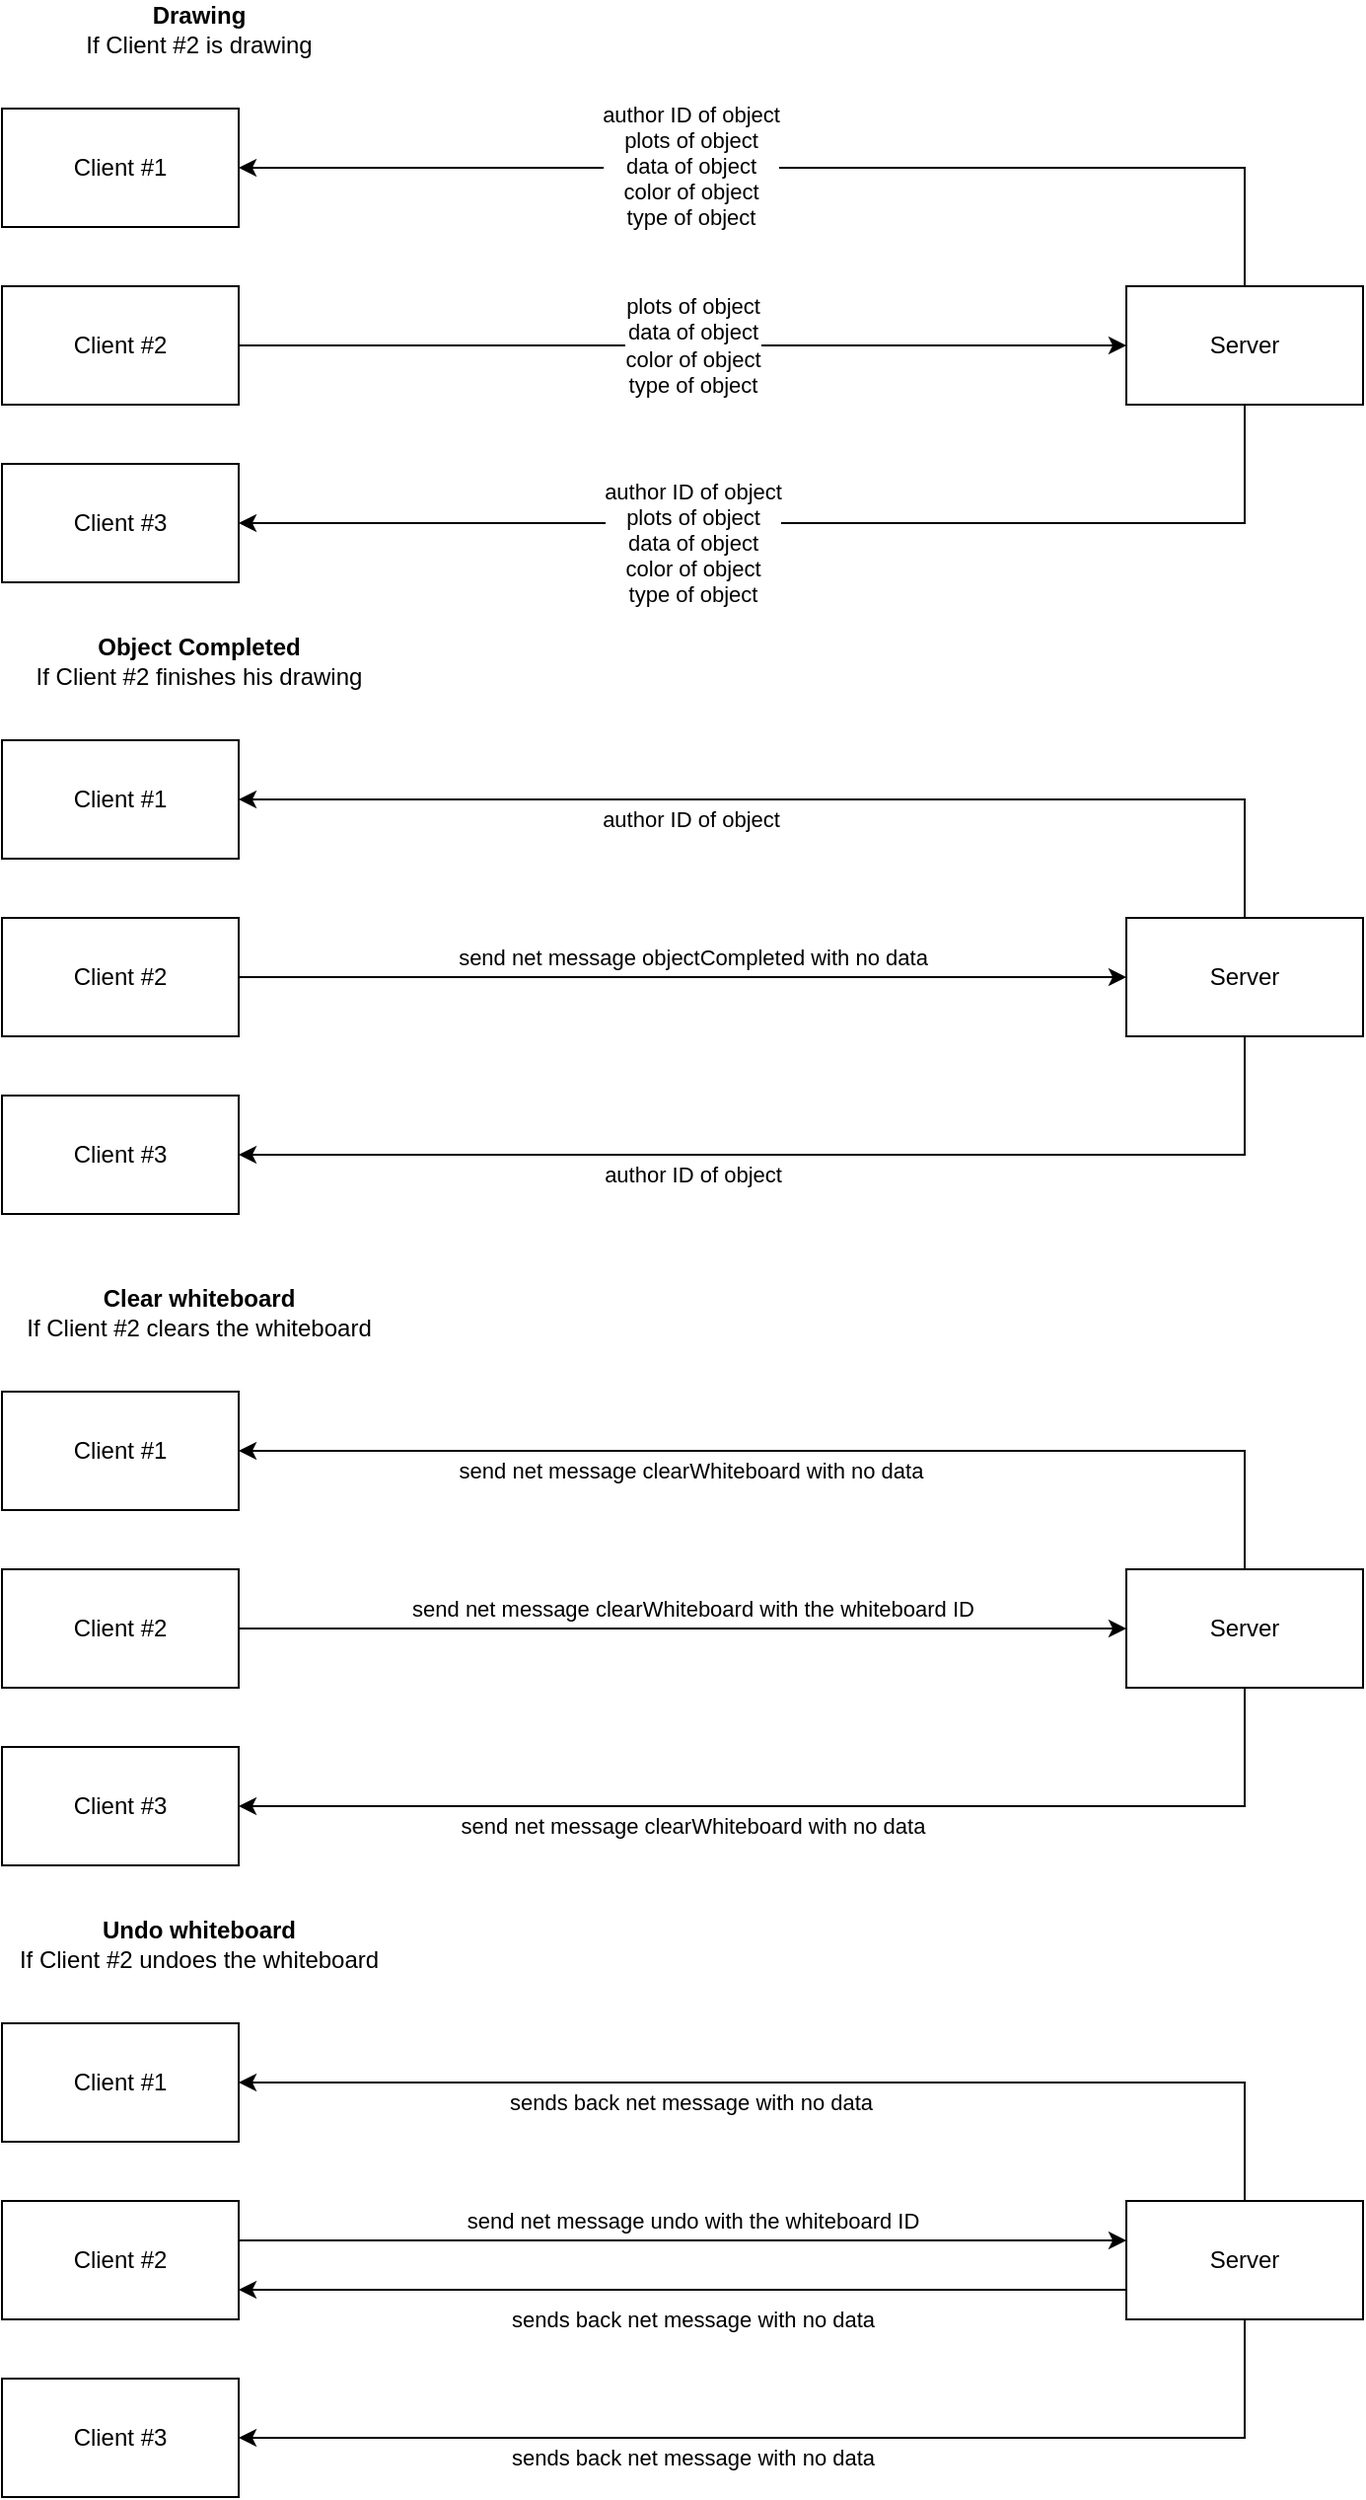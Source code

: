<mxfile version="14.0.1" type="device"><diagram id="7vtMx08SWRLHqpXmnaJ4" name="Page-1"><mxGraphModel dx="1422" dy="794" grid="1" gridSize="10" guides="1" tooltips="1" connect="1" arrows="1" fold="1" page="1" pageScale="1" pageWidth="827" pageHeight="1169" math="0" shadow="0"><root><mxCell id="0"/><mxCell id="1" parent="0"/><mxCell id="TGdmbeEFeqsmtiW-QAOJ-1" value="&lt;b&gt;Drawing&lt;/b&gt;&lt;br&gt;If Client #2 is drawing" style="text;html=1;strokeColor=none;fillColor=none;align=center;verticalAlign=middle;whiteSpace=wrap;rounded=0;" parent="1" vertex="1"><mxGeometry x="40" y="30" width="200" height="20" as="geometry"/></mxCell><mxCell id="TGdmbeEFeqsmtiW-QAOJ-4" style="edgeStyle=orthogonalEdgeStyle;rounded=0;orthogonalLoop=1;jettySize=auto;html=1;exitX=1;exitY=0.5;exitDx=0;exitDy=0;entryX=0;entryY=0.5;entryDx=0;entryDy=0;" parent="1" source="TGdmbeEFeqsmtiW-QAOJ-2" target="TGdmbeEFeqsmtiW-QAOJ-3" edge="1"><mxGeometry relative="1" as="geometry"/></mxCell><mxCell id="TGdmbeEFeqsmtiW-QAOJ-9" value="plots of object&lt;br&gt;data of object&lt;br&gt;color of object&lt;br&gt;type of object" style="edgeLabel;html=1;align=center;verticalAlign=middle;resizable=0;points=[];" parent="TGdmbeEFeqsmtiW-QAOJ-4" vertex="1" connectable="0"><mxGeometry x="-0.231" y="4" relative="1" as="geometry"><mxPoint x="57" y="4" as="offset"/></mxGeometry></mxCell><mxCell id="TGdmbeEFeqsmtiW-QAOJ-2" value="Client #2" style="rounded=0;whiteSpace=wrap;html=1;" parent="1" vertex="1"><mxGeometry x="40" y="170" width="120" height="60" as="geometry"/></mxCell><mxCell id="TGdmbeEFeqsmtiW-QAOJ-7" style="edgeStyle=orthogonalEdgeStyle;rounded=0;orthogonalLoop=1;jettySize=auto;html=1;exitX=0.5;exitY=0;exitDx=0;exitDy=0;entryX=1;entryY=0.5;entryDx=0;entryDy=0;" parent="1" source="TGdmbeEFeqsmtiW-QAOJ-3" target="TGdmbeEFeqsmtiW-QAOJ-5" edge="1"><mxGeometry relative="1" as="geometry"/></mxCell><mxCell id="TGdmbeEFeqsmtiW-QAOJ-10" value="author ID of object&lt;br&gt;plots of object&lt;br&gt;data of object&lt;br&gt;color of object&lt;br&gt;type of object" style="edgeLabel;html=1;align=center;verticalAlign=middle;resizable=0;points=[];" parent="TGdmbeEFeqsmtiW-QAOJ-7" vertex="1" connectable="0"><mxGeometry x="0.197" y="-1" relative="1" as="geometry"><mxPoint as="offset"/></mxGeometry></mxCell><mxCell id="TGdmbeEFeqsmtiW-QAOJ-8" style="edgeStyle=orthogonalEdgeStyle;rounded=0;orthogonalLoop=1;jettySize=auto;html=1;exitX=0.5;exitY=1;exitDx=0;exitDy=0;entryX=1;entryY=0.5;entryDx=0;entryDy=0;" parent="1" source="TGdmbeEFeqsmtiW-QAOJ-3" target="TGdmbeEFeqsmtiW-QAOJ-6" edge="1"><mxGeometry relative="1" as="geometry"/></mxCell><mxCell id="TGdmbeEFeqsmtiW-QAOJ-11" value="author ID of object&lt;br&gt;plots of object&lt;br&gt;data of object&lt;br&gt;color of object&lt;br&gt;type of object" style="edgeLabel;html=1;align=center;verticalAlign=middle;resizable=0;points=[];" parent="TGdmbeEFeqsmtiW-QAOJ-8" vertex="1" connectable="0"><mxGeometry x="0.253" y="2" relative="1" as="geometry"><mxPoint x="17" y="8" as="offset"/></mxGeometry></mxCell><mxCell id="TGdmbeEFeqsmtiW-QAOJ-3" value="Server" style="rounded=0;whiteSpace=wrap;html=1;" parent="1" vertex="1"><mxGeometry x="610" y="170" width="120" height="60" as="geometry"/></mxCell><mxCell id="TGdmbeEFeqsmtiW-QAOJ-5" value="Client #1" style="rounded=0;whiteSpace=wrap;html=1;" parent="1" vertex="1"><mxGeometry x="40" y="80" width="120" height="60" as="geometry"/></mxCell><mxCell id="TGdmbeEFeqsmtiW-QAOJ-6" value="Client #3" style="rounded=0;whiteSpace=wrap;html=1;" parent="1" vertex="1"><mxGeometry x="40" y="260" width="120" height="60" as="geometry"/></mxCell><mxCell id="TGdmbeEFeqsmtiW-QAOJ-12" value="&lt;b&gt;Object Completed&lt;/b&gt;&lt;br&gt;If Client #2 finishes his drawing" style="text;html=1;strokeColor=none;fillColor=none;align=center;verticalAlign=middle;whiteSpace=wrap;rounded=0;" parent="1" vertex="1"><mxGeometry x="40" y="350" width="200" height="20" as="geometry"/></mxCell><mxCell id="TGdmbeEFeqsmtiW-QAOJ-13" style="edgeStyle=orthogonalEdgeStyle;rounded=0;orthogonalLoop=1;jettySize=auto;html=1;exitX=1;exitY=0.5;exitDx=0;exitDy=0;entryX=0;entryY=0.5;entryDx=0;entryDy=0;" parent="1" source="TGdmbeEFeqsmtiW-QAOJ-15" target="TGdmbeEFeqsmtiW-QAOJ-20" edge="1"><mxGeometry relative="1" as="geometry"/></mxCell><mxCell id="TGdmbeEFeqsmtiW-QAOJ-14" value="send net message objectCompleted with no data" style="edgeLabel;html=1;align=center;verticalAlign=middle;resizable=0;points=[];" parent="TGdmbeEFeqsmtiW-QAOJ-13" vertex="1" connectable="0"><mxGeometry x="-0.231" y="4" relative="1" as="geometry"><mxPoint x="57" y="-6" as="offset"/></mxGeometry></mxCell><mxCell id="TGdmbeEFeqsmtiW-QAOJ-15" value="Client #2" style="rounded=0;whiteSpace=wrap;html=1;" parent="1" vertex="1"><mxGeometry x="40" y="490" width="120" height="60" as="geometry"/></mxCell><mxCell id="TGdmbeEFeqsmtiW-QAOJ-16" style="edgeStyle=orthogonalEdgeStyle;rounded=0;orthogonalLoop=1;jettySize=auto;html=1;exitX=0.5;exitY=0;exitDx=0;exitDy=0;entryX=1;entryY=0.5;entryDx=0;entryDy=0;" parent="1" source="TGdmbeEFeqsmtiW-QAOJ-20" target="TGdmbeEFeqsmtiW-QAOJ-21" edge="1"><mxGeometry relative="1" as="geometry"/></mxCell><mxCell id="TGdmbeEFeqsmtiW-QAOJ-17" value="author ID of object" style="edgeLabel;html=1;align=center;verticalAlign=middle;resizable=0;points=[];" parent="TGdmbeEFeqsmtiW-QAOJ-16" vertex="1" connectable="0"><mxGeometry x="0.197" y="-1" relative="1" as="geometry"><mxPoint y="11" as="offset"/></mxGeometry></mxCell><mxCell id="TGdmbeEFeqsmtiW-QAOJ-18" style="edgeStyle=orthogonalEdgeStyle;rounded=0;orthogonalLoop=1;jettySize=auto;html=1;exitX=0.5;exitY=1;exitDx=0;exitDy=0;entryX=1;entryY=0.5;entryDx=0;entryDy=0;" parent="1" source="TGdmbeEFeqsmtiW-QAOJ-20" target="TGdmbeEFeqsmtiW-QAOJ-22" edge="1"><mxGeometry relative="1" as="geometry"/></mxCell><mxCell id="TGdmbeEFeqsmtiW-QAOJ-19" value="author ID of object" style="edgeLabel;html=1;align=center;verticalAlign=middle;resizable=0;points=[];" parent="TGdmbeEFeqsmtiW-QAOJ-18" vertex="1" connectable="0"><mxGeometry x="0.253" y="2" relative="1" as="geometry"><mxPoint x="17" y="8" as="offset"/></mxGeometry></mxCell><mxCell id="TGdmbeEFeqsmtiW-QAOJ-20" value="Server" style="rounded=0;whiteSpace=wrap;html=1;" parent="1" vertex="1"><mxGeometry x="610" y="490" width="120" height="60" as="geometry"/></mxCell><mxCell id="TGdmbeEFeqsmtiW-QAOJ-21" value="Client #1" style="rounded=0;whiteSpace=wrap;html=1;" parent="1" vertex="1"><mxGeometry x="40" y="400" width="120" height="60" as="geometry"/></mxCell><mxCell id="TGdmbeEFeqsmtiW-QAOJ-22" value="Client #3" style="rounded=0;whiteSpace=wrap;html=1;" parent="1" vertex="1"><mxGeometry x="40" y="580" width="120" height="60" as="geometry"/></mxCell><mxCell id="TGdmbeEFeqsmtiW-QAOJ-25" value="&lt;b&gt;Clear whiteboard&lt;/b&gt;&lt;br&gt;If Client #2 clears the whiteboard" style="text;html=1;strokeColor=none;fillColor=none;align=center;verticalAlign=middle;whiteSpace=wrap;rounded=0;" parent="1" vertex="1"><mxGeometry x="40" y="680" width="200" height="20" as="geometry"/></mxCell><mxCell id="TGdmbeEFeqsmtiW-QAOJ-26" style="edgeStyle=orthogonalEdgeStyle;rounded=0;orthogonalLoop=1;jettySize=auto;html=1;exitX=1;exitY=0.5;exitDx=0;exitDy=0;entryX=0;entryY=0.25;entryDx=0;entryDy=0;" parent="1" source="TGdmbeEFeqsmtiW-QAOJ-28" edge="1"><mxGeometry relative="1" as="geometry"><mxPoint x="160" y="850" as="sourcePoint"/><mxPoint x="610" y="850" as="targetPoint"/></mxGeometry></mxCell><mxCell id="TGdmbeEFeqsmtiW-QAOJ-27" value="send net message clearWhiteboard with the whiteboard ID" style="edgeLabel;html=1;align=center;verticalAlign=middle;resizable=0;points=[];" parent="TGdmbeEFeqsmtiW-QAOJ-26" vertex="1" connectable="0"><mxGeometry x="-0.231" y="4" relative="1" as="geometry"><mxPoint x="57" y="-6" as="offset"/></mxGeometry></mxCell><mxCell id="TGdmbeEFeqsmtiW-QAOJ-28" value="Client #2" style="rounded=0;whiteSpace=wrap;html=1;" parent="1" vertex="1"><mxGeometry x="40" y="820" width="120" height="60" as="geometry"/></mxCell><mxCell id="TGdmbeEFeqsmtiW-QAOJ-29" style="edgeStyle=orthogonalEdgeStyle;rounded=0;orthogonalLoop=1;jettySize=auto;html=1;exitX=0.5;exitY=0;exitDx=0;exitDy=0;entryX=1;entryY=0.5;entryDx=0;entryDy=0;" parent="1" source="TGdmbeEFeqsmtiW-QAOJ-33" target="TGdmbeEFeqsmtiW-QAOJ-34" edge="1"><mxGeometry relative="1" as="geometry"/></mxCell><mxCell id="TGdmbeEFeqsmtiW-QAOJ-30" value="send net message clearWhiteboard with no data" style="edgeLabel;html=1;align=center;verticalAlign=middle;resizable=0;points=[];" parent="TGdmbeEFeqsmtiW-QAOJ-29" vertex="1" connectable="0"><mxGeometry x="0.197" y="-1" relative="1" as="geometry"><mxPoint y="11" as="offset"/></mxGeometry></mxCell><mxCell id="TGdmbeEFeqsmtiW-QAOJ-31" style="edgeStyle=orthogonalEdgeStyle;rounded=0;orthogonalLoop=1;jettySize=auto;html=1;exitX=0.5;exitY=1;exitDx=0;exitDy=0;entryX=1;entryY=0.5;entryDx=0;entryDy=0;" parent="1" source="TGdmbeEFeqsmtiW-QAOJ-33" target="TGdmbeEFeqsmtiW-QAOJ-35" edge="1"><mxGeometry relative="1" as="geometry"/></mxCell><mxCell id="TGdmbeEFeqsmtiW-QAOJ-32" value="send net message clearWhiteboard with no data" style="edgeLabel;html=1;align=center;verticalAlign=middle;resizable=0;points=[];" parent="TGdmbeEFeqsmtiW-QAOJ-31" vertex="1" connectable="0"><mxGeometry x="0.253" y="2" relative="1" as="geometry"><mxPoint x="17" y="8" as="offset"/></mxGeometry></mxCell><mxCell id="TGdmbeEFeqsmtiW-QAOJ-33" value="Server" style="rounded=0;whiteSpace=wrap;html=1;" parent="1" vertex="1"><mxGeometry x="610" y="820" width="120" height="60" as="geometry"/></mxCell><mxCell id="TGdmbeEFeqsmtiW-QAOJ-34" value="Client #1" style="rounded=0;whiteSpace=wrap;html=1;" parent="1" vertex="1"><mxGeometry x="40" y="730" width="120" height="60" as="geometry"/></mxCell><mxCell id="TGdmbeEFeqsmtiW-QAOJ-35" value="Client #3" style="rounded=0;whiteSpace=wrap;html=1;" parent="1" vertex="1"><mxGeometry x="40" y="910" width="120" height="60" as="geometry"/></mxCell><mxCell id="TGdmbeEFeqsmtiW-QAOJ-50" value="&lt;b&gt;Undo whiteboard&lt;/b&gt;&lt;br&gt;If Client #2 undoes the whiteboard" style="text;html=1;strokeColor=none;fillColor=none;align=center;verticalAlign=middle;whiteSpace=wrap;rounded=0;" parent="1" vertex="1"><mxGeometry x="40" y="1000" width="200" height="20" as="geometry"/></mxCell><mxCell id="TGdmbeEFeqsmtiW-QAOJ-51" style="edgeStyle=orthogonalEdgeStyle;rounded=0;orthogonalLoop=1;jettySize=auto;html=1;exitX=1;exitY=0.5;exitDx=0;exitDy=0;entryX=0;entryY=0.25;entryDx=0;entryDy=0;" parent="1" edge="1"><mxGeometry relative="1" as="geometry"><mxPoint x="160" y="1160" as="sourcePoint"/><mxPoint x="610" y="1160" as="targetPoint"/></mxGeometry></mxCell><mxCell id="TGdmbeEFeqsmtiW-QAOJ-52" value="send net message undo with the whiteboard ID" style="edgeLabel;html=1;align=center;verticalAlign=middle;resizable=0;points=[];" parent="TGdmbeEFeqsmtiW-QAOJ-51" vertex="1" connectable="0"><mxGeometry x="-0.231" y="4" relative="1" as="geometry"><mxPoint x="57" y="-6" as="offset"/></mxGeometry></mxCell><mxCell id="TGdmbeEFeqsmtiW-QAOJ-53" value="Client #2" style="rounded=0;whiteSpace=wrap;html=1;" parent="1" vertex="1"><mxGeometry x="40" y="1140" width="120" height="60" as="geometry"/></mxCell><mxCell id="TGdmbeEFeqsmtiW-QAOJ-54" style="edgeStyle=orthogonalEdgeStyle;rounded=0;orthogonalLoop=1;jettySize=auto;html=1;exitX=0.5;exitY=0;exitDx=0;exitDy=0;entryX=1;entryY=0.5;entryDx=0;entryDy=0;" parent="1" source="TGdmbeEFeqsmtiW-QAOJ-58" target="TGdmbeEFeqsmtiW-QAOJ-59" edge="1"><mxGeometry relative="1" as="geometry"/></mxCell><mxCell id="TGdmbeEFeqsmtiW-QAOJ-55" value="sends back net message with no data" style="edgeLabel;html=1;align=center;verticalAlign=middle;resizable=0;points=[];" parent="TGdmbeEFeqsmtiW-QAOJ-54" vertex="1" connectable="0"><mxGeometry x="0.197" y="-1" relative="1" as="geometry"><mxPoint y="11" as="offset"/></mxGeometry></mxCell><mxCell id="TGdmbeEFeqsmtiW-QAOJ-56" style="edgeStyle=orthogonalEdgeStyle;rounded=0;orthogonalLoop=1;jettySize=auto;html=1;exitX=0.5;exitY=1;exitDx=0;exitDy=0;entryX=1;entryY=0.5;entryDx=0;entryDy=0;" parent="1" source="TGdmbeEFeqsmtiW-QAOJ-58" target="TGdmbeEFeqsmtiW-QAOJ-60" edge="1"><mxGeometry relative="1" as="geometry"/></mxCell><mxCell id="TGdmbeEFeqsmtiW-QAOJ-57" value="sends back net message with no data" style="edgeLabel;html=1;align=center;verticalAlign=middle;resizable=0;points=[];" parent="TGdmbeEFeqsmtiW-QAOJ-56" vertex="1" connectable="0"><mxGeometry x="0.253" y="2" relative="1" as="geometry"><mxPoint x="17" y="8" as="offset"/></mxGeometry></mxCell><mxCell id="y9itC5yQ4GPepHfqdSes-1" style="edgeStyle=orthogonalEdgeStyle;rounded=0;orthogonalLoop=1;jettySize=auto;html=1;exitX=0;exitY=0.75;exitDx=0;exitDy=0;entryX=1;entryY=0.75;entryDx=0;entryDy=0;" edge="1" parent="1" source="TGdmbeEFeqsmtiW-QAOJ-58" target="TGdmbeEFeqsmtiW-QAOJ-53"><mxGeometry relative="1" as="geometry"/></mxCell><mxCell id="y9itC5yQ4GPepHfqdSes-2" value="sends back net message with no data" style="edgeLabel;html=1;align=center;verticalAlign=middle;resizable=0;points=[];" vertex="1" connectable="0" parent="y9itC5yQ4GPepHfqdSes-1"><mxGeometry x="-0.164" y="5" relative="1" as="geometry"><mxPoint x="-32" y="10" as="offset"/></mxGeometry></mxCell><mxCell id="TGdmbeEFeqsmtiW-QAOJ-58" value="Server" style="rounded=0;whiteSpace=wrap;html=1;" parent="1" vertex="1"><mxGeometry x="610" y="1140" width="120" height="60" as="geometry"/></mxCell><mxCell id="TGdmbeEFeqsmtiW-QAOJ-59" value="Client #1" style="rounded=0;whiteSpace=wrap;html=1;" parent="1" vertex="1"><mxGeometry x="40" y="1050" width="120" height="60" as="geometry"/></mxCell><mxCell id="TGdmbeEFeqsmtiW-QAOJ-60" value="Client #3" style="rounded=0;whiteSpace=wrap;html=1;" parent="1" vertex="1"><mxGeometry x="40" y="1230" width="120" height="60" as="geometry"/></mxCell></root></mxGraphModel></diagram></mxfile>